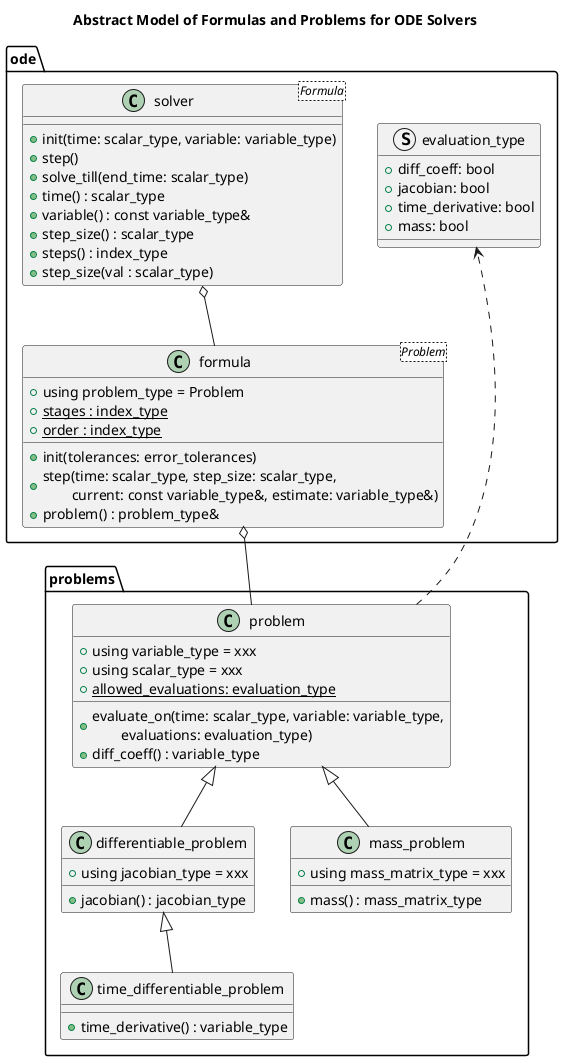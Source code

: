 @startuml formula_and_problems

title Abstract Model of Formulas and Problems for ODE Solvers

package ode {
    struct evaluation_type {
        + diff_coeff: bool
        + jacobian: bool
        + time_derivative: bool
        + mass: bool
    }
}

package problems {
    class problem {
        + using variable_type = xxx
        + using scalar_type = xxx
        {static} + allowed_evaluations: evaluation_type
        + evaluate_on(time: scalar_type, variable: variable_type,\n\tevaluations: evaluation_type)
        + diff_coeff() : variable_type
    }
    problem ..> evaluation_type

    class differentiable_problem {
        + using jacobian_type = xxx
        + jacobian() : jacobian_type
    }
    problem <|-- differentiable_problem

    class time_differentiable_problem {
        + time_derivative() : variable_type
    }
    differentiable_problem <|-- time_differentiable_problem

    class mass_problem {
        + using mass_matrix_type = xxx
        + mass() : mass_matrix_type
    }
    problem <|-- mass_problem
}

package ode {
    !startsub formula
    class formula<Problem> {
        + using problem_type = Problem
        {static} + stages : index_type
        {static} + order : index_type
        + init(tolerances: error_tolerances)
        + step(time: scalar_type, step_size: scalar_type,\n\tcurrent: const variable_type&, estimate: variable_type&)
        + problem() : problem_type&
    }
    !endsub
    formula o-- problem

    !startsub solver
    class solver<Formula> {
        + init(time: scalar_type, variable: variable_type)
        + step()
        + solve_till(end_time: scalar_type)
        + time() : scalar_type
        + variable() : const variable_type&
        + step_size() : scalar_type
        + steps() : index_type
        + step_size(val : scalar_type)
    }
    solver o-- formula
    !endsub
}

@enduml
